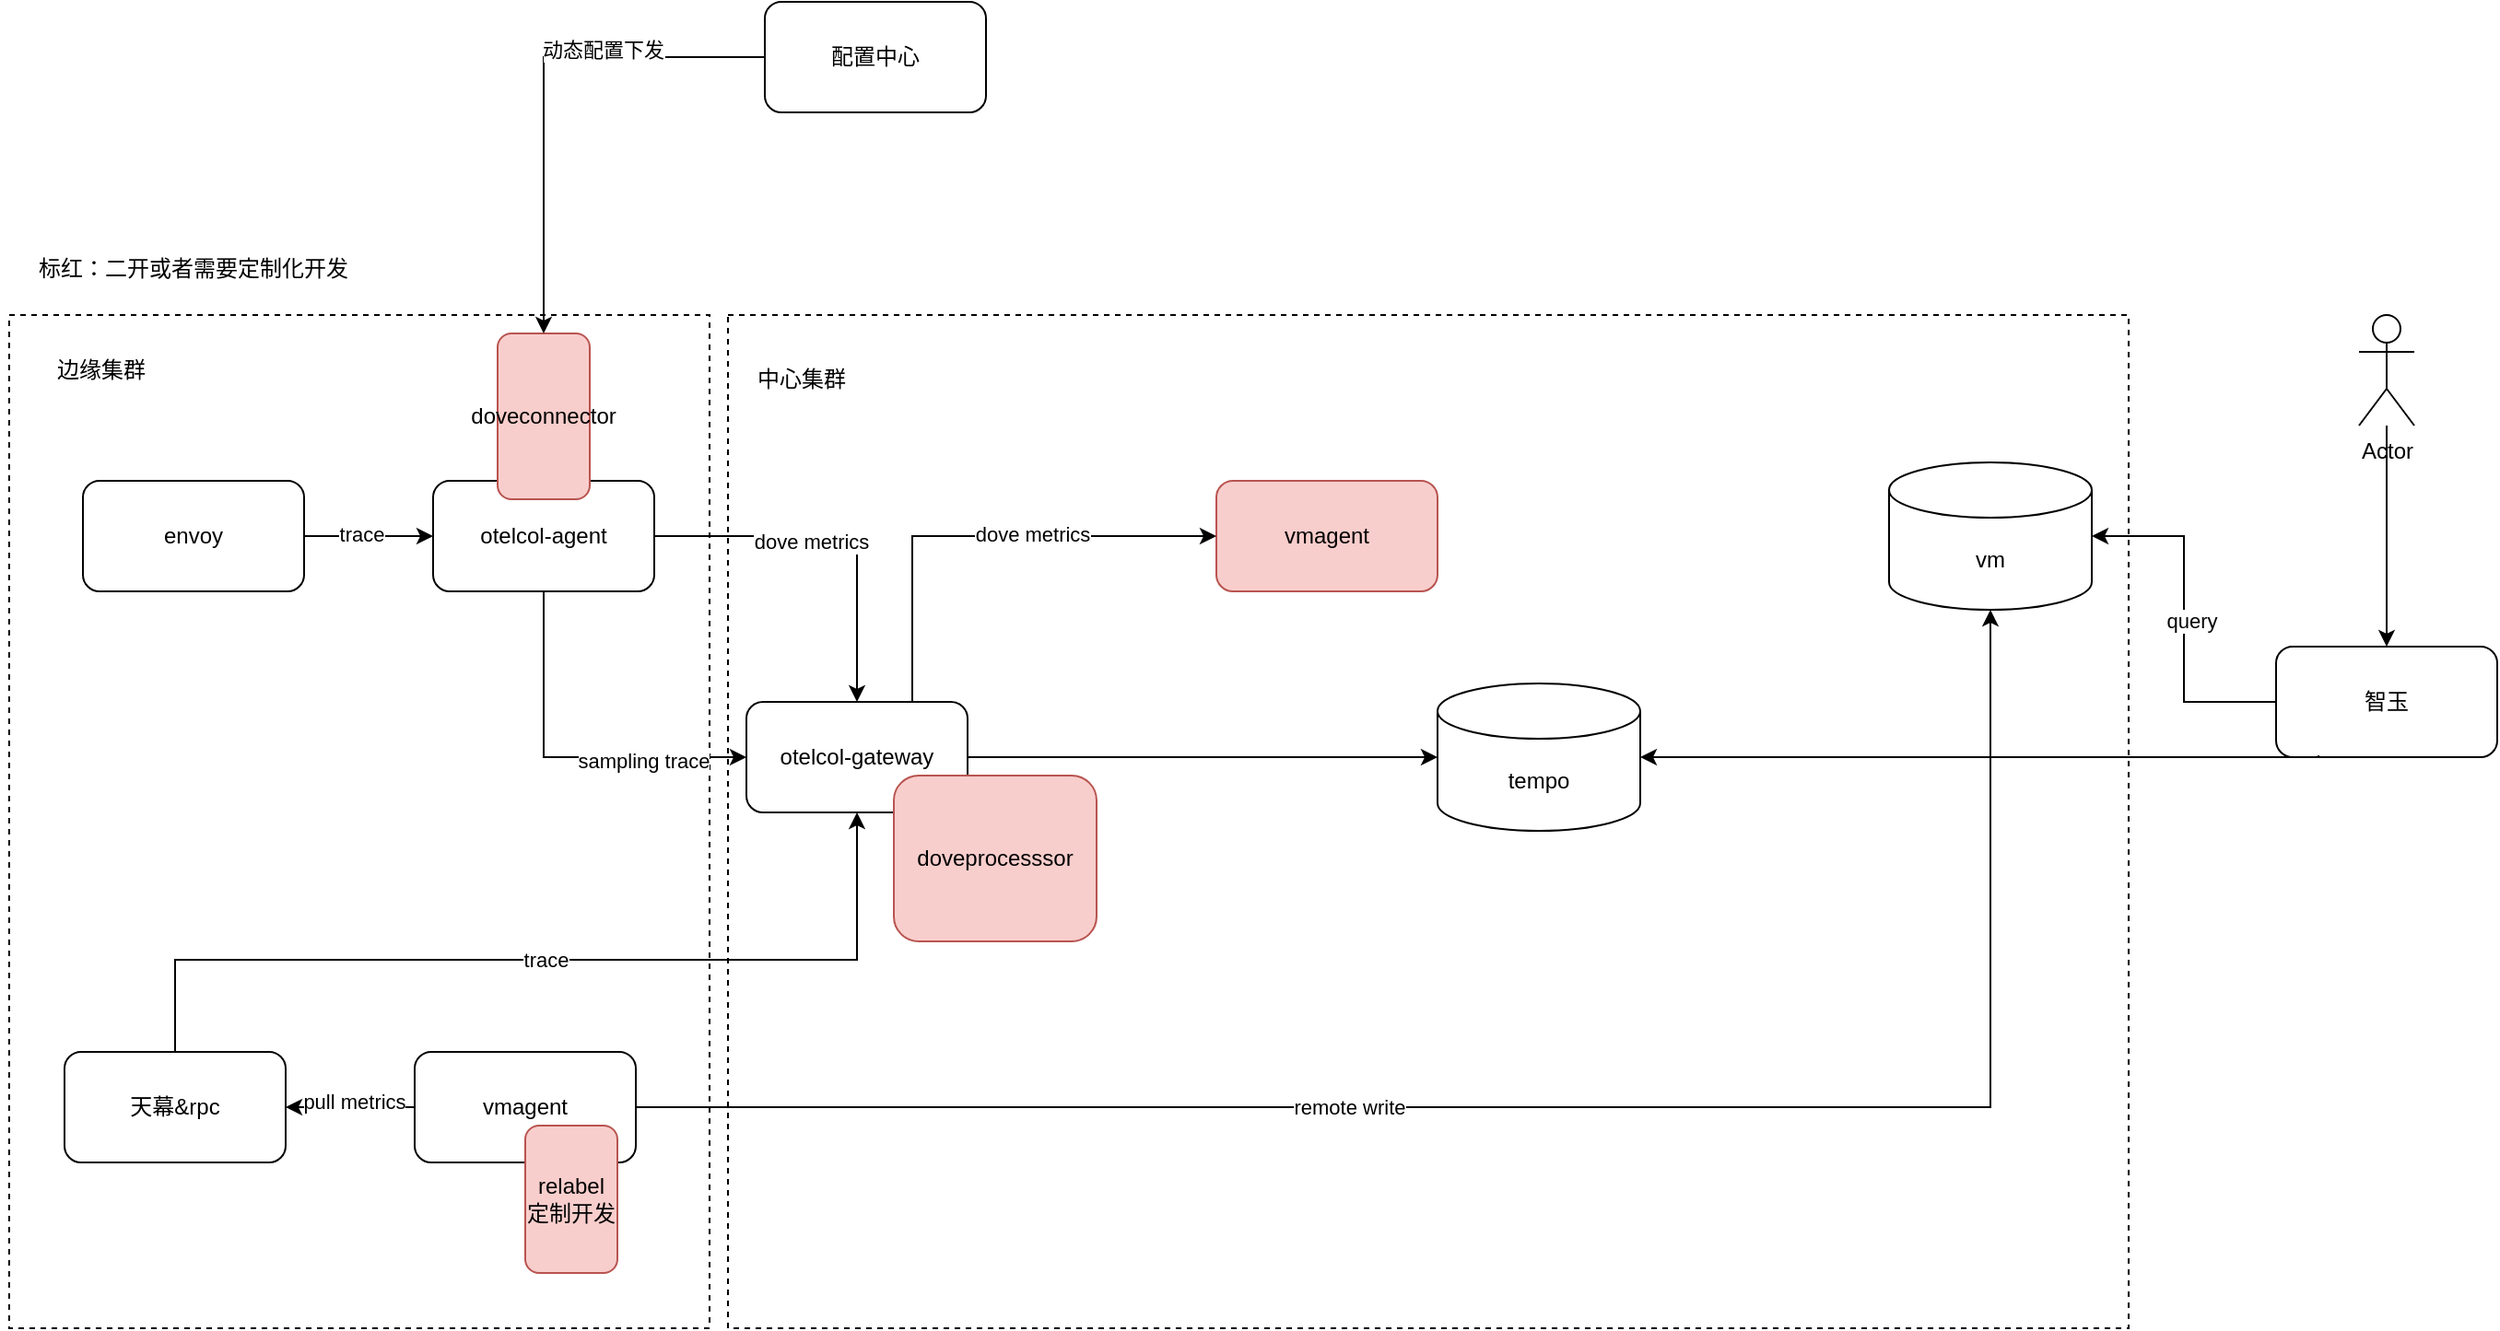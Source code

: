 <mxfile version="28.0.4">
  <diagram name="第 1 页" id="F-PVojoKSc9qVgIyFXDi">
    <mxGraphModel dx="1042" dy="1839" grid="1" gridSize="10" guides="1" tooltips="1" connect="1" arrows="1" fold="1" page="1" pageScale="1" pageWidth="827" pageHeight="1169" math="0" shadow="0">
      <root>
        <mxCell id="0" />
        <mxCell id="1" parent="0" />
        <mxCell id="RF478VplAfsEbwWnG10n-51" value="" style="rounded=0;whiteSpace=wrap;html=1;dashed=1;" parent="1" vertex="1">
          <mxGeometry x="430" y="90" width="760" height="550" as="geometry" />
        </mxCell>
        <mxCell id="RF478VplAfsEbwWnG10n-49" value="" style="rounded=0;whiteSpace=wrap;html=1;dashed=1;" parent="1" vertex="1">
          <mxGeometry x="40" y="90" width="380" height="550" as="geometry" />
        </mxCell>
        <mxCell id="RF478VplAfsEbwWnG10n-30" style="edgeStyle=orthogonalEdgeStyle;rounded=0;orthogonalLoop=1;jettySize=auto;html=1;entryX=0;entryY=0.5;entryDx=0;entryDy=0;" parent="1" source="RF478VplAfsEbwWnG10n-1" target="RF478VplAfsEbwWnG10n-11" edge="1">
          <mxGeometry relative="1" as="geometry">
            <Array as="points">
              <mxPoint x="330" y="330" />
            </Array>
          </mxGeometry>
        </mxCell>
        <mxCell id="RF478VplAfsEbwWnG10n-32" value="sampling trace" style="edgeLabel;html=1;align=center;verticalAlign=middle;resizable=0;points=[];" parent="RF478VplAfsEbwWnG10n-30" vertex="1" connectable="0">
          <mxGeometry x="0.44" y="-2" relative="1" as="geometry">
            <mxPoint as="offset" />
          </mxGeometry>
        </mxCell>
        <mxCell id="BmdBHVU4wIOGd8Pzasn--6" style="edgeStyle=orthogonalEdgeStyle;rounded=0;orthogonalLoop=1;jettySize=auto;html=1;entryX=0.5;entryY=0;entryDx=0;entryDy=0;" edge="1" parent="1" source="RF478VplAfsEbwWnG10n-1" target="RF478VplAfsEbwWnG10n-11">
          <mxGeometry relative="1" as="geometry" />
        </mxCell>
        <mxCell id="BmdBHVU4wIOGd8Pzasn--7" value="dove metrics" style="edgeLabel;html=1;align=center;verticalAlign=middle;resizable=0;points=[];" vertex="1" connectable="0" parent="BmdBHVU4wIOGd8Pzasn--6">
          <mxGeometry x="-0.15" y="-3" relative="1" as="geometry">
            <mxPoint as="offset" />
          </mxGeometry>
        </mxCell>
        <mxCell id="RF478VplAfsEbwWnG10n-1" value="otelcol-agent" style="rounded=1;whiteSpace=wrap;html=1;" parent="1" vertex="1">
          <mxGeometry x="270" y="180" width="120" height="60" as="geometry" />
        </mxCell>
        <mxCell id="RF478VplAfsEbwWnG10n-7" value="" style="edgeStyle=orthogonalEdgeStyle;rounded=0;orthogonalLoop=1;jettySize=auto;html=1;" parent="1" source="RF478VplAfsEbwWnG10n-3" target="RF478VplAfsEbwWnG10n-1" edge="1">
          <mxGeometry relative="1" as="geometry" />
        </mxCell>
        <mxCell id="RF478VplAfsEbwWnG10n-16" value="trace" style="edgeLabel;html=1;align=center;verticalAlign=middle;resizable=0;points=[];" parent="RF478VplAfsEbwWnG10n-7" vertex="1" connectable="0">
          <mxGeometry x="-0.114" y="1" relative="1" as="geometry">
            <mxPoint as="offset" />
          </mxGeometry>
        </mxCell>
        <mxCell id="RF478VplAfsEbwWnG10n-3" value="envoy" style="rounded=1;whiteSpace=wrap;html=1;" parent="1" vertex="1">
          <mxGeometry x="80" y="180" width="120" height="60" as="geometry" />
        </mxCell>
        <mxCell id="RF478VplAfsEbwWnG10n-5" value="vmagent" style="rounded=1;whiteSpace=wrap;html=1;fillColor=#f8cecc;strokeColor=#b85450;" parent="1" vertex="1">
          <mxGeometry x="695" y="180" width="120" height="60" as="geometry" />
        </mxCell>
        <mxCell id="RF478VplAfsEbwWnG10n-31" style="edgeStyle=orthogonalEdgeStyle;rounded=0;orthogonalLoop=1;jettySize=auto;html=1;" parent="1" source="RF478VplAfsEbwWnG10n-11" target="RF478VplAfsEbwWnG10n-25" edge="1">
          <mxGeometry relative="1" as="geometry" />
        </mxCell>
        <mxCell id="BmdBHVU4wIOGd8Pzasn--8" style="edgeStyle=orthogonalEdgeStyle;rounded=0;orthogonalLoop=1;jettySize=auto;html=1;entryX=0;entryY=0.5;entryDx=0;entryDy=0;" edge="1" parent="1" source="RF478VplAfsEbwWnG10n-11" target="RF478VplAfsEbwWnG10n-5">
          <mxGeometry relative="1" as="geometry">
            <Array as="points">
              <mxPoint x="530" y="210" />
            </Array>
          </mxGeometry>
        </mxCell>
        <mxCell id="BmdBHVU4wIOGd8Pzasn--9" value="dove metrics" style="edgeLabel;html=1;align=center;verticalAlign=middle;resizable=0;points=[];" vertex="1" connectable="0" parent="BmdBHVU4wIOGd8Pzasn--8">
          <mxGeometry x="0.216" y="1" relative="1" as="geometry">
            <mxPoint as="offset" />
          </mxGeometry>
        </mxCell>
        <mxCell id="RF478VplAfsEbwWnG10n-11" value="otelcol-gateway" style="rounded=1;whiteSpace=wrap;html=1;" parent="1" vertex="1">
          <mxGeometry x="440" y="300" width="120" height="60" as="geometry" />
        </mxCell>
        <mxCell id="RF478VplAfsEbwWnG10n-25" value="tempo" style="shape=cylinder3;whiteSpace=wrap;html=1;boundedLbl=1;backgroundOutline=1;size=15;" parent="1" vertex="1">
          <mxGeometry x="815" y="290" width="110" height="80" as="geometry" />
        </mxCell>
        <mxCell id="RF478VplAfsEbwWnG10n-26" value="vm" style="shape=cylinder3;whiteSpace=wrap;html=1;boundedLbl=1;backgroundOutline=1;size=15;" parent="1" vertex="1">
          <mxGeometry x="1060" y="170" width="110" height="80" as="geometry" />
        </mxCell>
        <mxCell id="RF478VplAfsEbwWnG10n-37" style="edgeStyle=orthogonalEdgeStyle;rounded=0;orthogonalLoop=1;jettySize=auto;html=1;entryX=0.5;entryY=1;entryDx=0;entryDy=0;" parent="1" source="RF478VplAfsEbwWnG10n-33" target="RF478VplAfsEbwWnG10n-11" edge="1">
          <mxGeometry relative="1" as="geometry">
            <Array as="points">
              <mxPoint x="130" y="440" />
              <mxPoint x="500" y="440" />
            </Array>
          </mxGeometry>
        </mxCell>
        <mxCell id="RF478VplAfsEbwWnG10n-38" value="trace" style="edgeLabel;html=1;align=center;verticalAlign=middle;resizable=0;points=[];" parent="RF478VplAfsEbwWnG10n-37" vertex="1" connectable="0">
          <mxGeometry x="0.004" relative="1" as="geometry">
            <mxPoint as="offset" />
          </mxGeometry>
        </mxCell>
        <mxCell id="RF478VplAfsEbwWnG10n-33" value="天幕&amp;amp;rpc" style="rounded=1;whiteSpace=wrap;html=1;" parent="1" vertex="1">
          <mxGeometry x="70" y="490" width="120" height="60" as="geometry" />
        </mxCell>
        <mxCell id="RF478VplAfsEbwWnG10n-35" value="" style="edgeStyle=orthogonalEdgeStyle;rounded=0;orthogonalLoop=1;jettySize=auto;html=1;" parent="1" source="RF478VplAfsEbwWnG10n-34" target="RF478VplAfsEbwWnG10n-33" edge="1">
          <mxGeometry relative="1" as="geometry" />
        </mxCell>
        <mxCell id="RF478VplAfsEbwWnG10n-36" value="pull metrics" style="edgeLabel;html=1;align=center;verticalAlign=middle;resizable=0;points=[];" parent="RF478VplAfsEbwWnG10n-35" vertex="1" connectable="0">
          <mxGeometry x="-0.057" y="-3" relative="1" as="geometry">
            <mxPoint as="offset" />
          </mxGeometry>
        </mxCell>
        <mxCell id="RF478VplAfsEbwWnG10n-39" style="edgeStyle=orthogonalEdgeStyle;rounded=0;orthogonalLoop=1;jettySize=auto;html=1;" parent="1" source="RF478VplAfsEbwWnG10n-34" target="RF478VplAfsEbwWnG10n-26" edge="1">
          <mxGeometry relative="1" as="geometry" />
        </mxCell>
        <mxCell id="RF478VplAfsEbwWnG10n-40" value="remote write" style="edgeLabel;html=1;align=center;verticalAlign=middle;resizable=0;points=[];" parent="RF478VplAfsEbwWnG10n-39" vertex="1" connectable="0">
          <mxGeometry x="-0.23" relative="1" as="geometry">
            <mxPoint as="offset" />
          </mxGeometry>
        </mxCell>
        <mxCell id="RF478VplAfsEbwWnG10n-34" value="vmagent" style="rounded=1;whiteSpace=wrap;html=1;" parent="1" vertex="1">
          <mxGeometry x="260" y="490" width="120" height="60" as="geometry" />
        </mxCell>
        <mxCell id="RF478VplAfsEbwWnG10n-41" value="智玉" style="rounded=1;whiteSpace=wrap;html=1;" parent="1" vertex="1">
          <mxGeometry x="1270" y="270" width="120" height="60" as="geometry" />
        </mxCell>
        <mxCell id="RF478VplAfsEbwWnG10n-42" style="edgeStyle=orthogonalEdgeStyle;rounded=0;orthogonalLoop=1;jettySize=auto;html=1;entryX=1;entryY=0.5;entryDx=0;entryDy=0;entryPerimeter=0;" parent="1" source="RF478VplAfsEbwWnG10n-41" target="RF478VplAfsEbwWnG10n-26" edge="1">
          <mxGeometry relative="1" as="geometry" />
        </mxCell>
        <mxCell id="RF478VplAfsEbwWnG10n-43" value="query" style="edgeLabel;html=1;align=center;verticalAlign=middle;resizable=0;points=[];" parent="RF478VplAfsEbwWnG10n-42" vertex="1" connectable="0">
          <mxGeometry x="-0.011" y="-4" relative="1" as="geometry">
            <mxPoint as="offset" />
          </mxGeometry>
        </mxCell>
        <mxCell id="RF478VplAfsEbwWnG10n-45" style="edgeStyle=orthogonalEdgeStyle;rounded=0;orthogonalLoop=1;jettySize=auto;html=1;entryX=1;entryY=0.5;entryDx=0;entryDy=0;entryPerimeter=0;exitX=0.192;exitY=0.983;exitDx=0;exitDy=0;exitPerimeter=0;" parent="1" source="RF478VplAfsEbwWnG10n-41" target="RF478VplAfsEbwWnG10n-25" edge="1">
          <mxGeometry relative="1" as="geometry">
            <Array as="points">
              <mxPoint x="1293" y="330" />
            </Array>
          </mxGeometry>
        </mxCell>
        <mxCell id="RF478VplAfsEbwWnG10n-47" style="edgeStyle=orthogonalEdgeStyle;rounded=0;orthogonalLoop=1;jettySize=auto;html=1;" parent="1" source="RF478VplAfsEbwWnG10n-46" target="RF478VplAfsEbwWnG10n-41" edge="1">
          <mxGeometry relative="1" as="geometry" />
        </mxCell>
        <mxCell id="RF478VplAfsEbwWnG10n-46" value="Actor" style="shape=umlActor;verticalLabelPosition=bottom;verticalAlign=top;html=1;outlineConnect=0;" parent="1" vertex="1">
          <mxGeometry x="1315" y="90" width="30" height="60" as="geometry" />
        </mxCell>
        <mxCell id="RF478VplAfsEbwWnG10n-50" value="边缘集群" style="text;html=1;align=center;verticalAlign=middle;whiteSpace=wrap;rounded=0;" parent="1" vertex="1">
          <mxGeometry x="60" y="105" width="60" height="30" as="geometry" />
        </mxCell>
        <mxCell id="RF478VplAfsEbwWnG10n-52" value="中心集群" style="text;html=1;align=center;verticalAlign=middle;whiteSpace=wrap;rounded=0;" parent="1" vertex="1">
          <mxGeometry x="440" y="110" width="60" height="30" as="geometry" />
        </mxCell>
        <mxCell id="RF478VplAfsEbwWnG10n-54" value="relabel定制开发" style="rounded=1;whiteSpace=wrap;html=1;fillColor=#f8cecc;strokeColor=#b85450;" parent="1" vertex="1">
          <mxGeometry x="320" y="530" width="50" height="80" as="geometry" />
        </mxCell>
        <mxCell id="RF478VplAfsEbwWnG10n-55" value="doveprocesssor" style="rounded=1;whiteSpace=wrap;html=1;fillColor=#f8cecc;strokeColor=#b85450;" parent="1" vertex="1">
          <mxGeometry x="520" y="340" width="110" height="90" as="geometry" />
        </mxCell>
        <mxCell id="RF478VplAfsEbwWnG10n-56" value="doveconnector" style="rounded=1;whiteSpace=wrap;html=1;fillColor=#f8cecc;strokeColor=#b85450;" parent="1" vertex="1">
          <mxGeometry x="305" y="100" width="50" height="90" as="geometry" />
        </mxCell>
        <mxCell id="RF478VplAfsEbwWnG10n-58" value="标红：二开或者需要定制化开发" style="text;html=1;align=center;verticalAlign=middle;whiteSpace=wrap;rounded=0;" parent="1" vertex="1">
          <mxGeometry x="35" y="50" width="210" height="30" as="geometry" />
        </mxCell>
        <mxCell id="BmdBHVU4wIOGd8Pzasn--2" style="edgeStyle=orthogonalEdgeStyle;rounded=0;orthogonalLoop=1;jettySize=auto;html=1;" edge="1" parent="1" source="BmdBHVU4wIOGd8Pzasn--1" target="RF478VplAfsEbwWnG10n-56">
          <mxGeometry relative="1" as="geometry" />
        </mxCell>
        <mxCell id="BmdBHVU4wIOGd8Pzasn--3" value="动态配置下发" style="edgeLabel;html=1;align=center;verticalAlign=middle;resizable=0;points=[];" vertex="1" connectable="0" parent="BmdBHVU4wIOGd8Pzasn--2">
          <mxGeometry x="-0.348" y="-4" relative="1" as="geometry">
            <mxPoint as="offset" />
          </mxGeometry>
        </mxCell>
        <mxCell id="BmdBHVU4wIOGd8Pzasn--1" value="配置中心" style="rounded=1;whiteSpace=wrap;html=1;" vertex="1" parent="1">
          <mxGeometry x="450" y="-80" width="120" height="60" as="geometry" />
        </mxCell>
      </root>
    </mxGraphModel>
  </diagram>
</mxfile>
